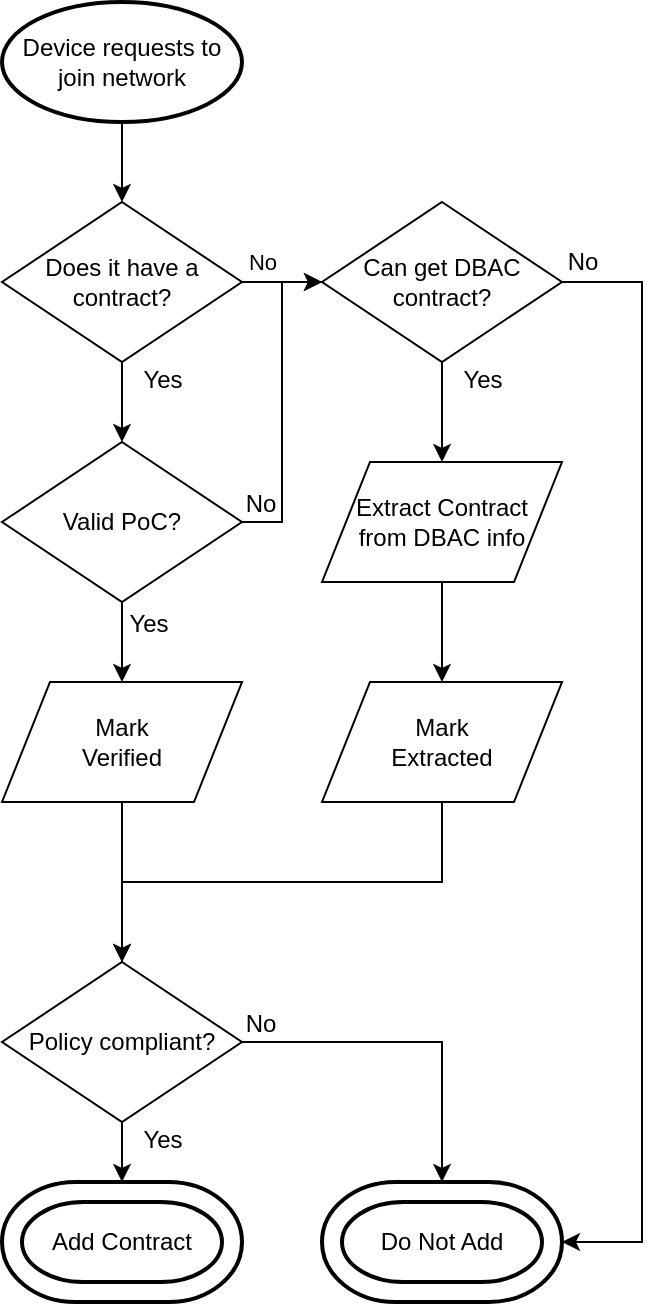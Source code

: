 <mxfile version="12.5.2" type="device"><diagram id="FkCdPjZJ8-QhyjD5HfDq" name="Page-1"><mxGraphModel dx="536" dy="304" grid="1" gridSize="10" guides="1" tooltips="1" connect="1" arrows="1" fold="1" page="1" pageScale="1" pageWidth="827" pageHeight="1169" math="0" shadow="0"><root><mxCell id="0"/><mxCell id="1" parent="0"/><mxCell id="yOy8OFCSUaF9W_NkXSz8-13" style="edgeStyle=orthogonalEdgeStyle;rounded=0;orthogonalLoop=1;jettySize=auto;html=1;" parent="1" source="yOy8OFCSUaF9W_NkXSz8-1" target="yOy8OFCSUaF9W_NkXSz8-3" edge="1"><mxGeometry relative="1" as="geometry"/></mxCell><mxCell id="yOy8OFCSUaF9W_NkXSz8-1" value="Device requests to join network" style="strokeWidth=2;html=1;shape=mxgraph.flowchart.start_1;whiteSpace=wrap;" parent="1" vertex="1"><mxGeometry x="280" y="140" width="120" height="60" as="geometry"/></mxCell><mxCell id="yOy8OFCSUaF9W_NkXSz8-5" value="No" style="edgeStyle=orthogonalEdgeStyle;rounded=0;orthogonalLoop=1;jettySize=auto;html=1;" parent="1" source="yOy8OFCSUaF9W_NkXSz8-3" target="yOy8OFCSUaF9W_NkXSz8-4" edge="1"><mxGeometry x="-0.5" y="10" relative="1" as="geometry"><mxPoint as="offset"/></mxGeometry></mxCell><mxCell id="yOy8OFCSUaF9W_NkXSz8-15" style="edgeStyle=orthogonalEdgeStyle;rounded=0;orthogonalLoop=1;jettySize=auto;html=1;" parent="1" source="yOy8OFCSUaF9W_NkXSz8-3" target="tqp4UFAQfz5taNDQSgd_-5" edge="1"><mxGeometry relative="1" as="geometry"><mxPoint x="340" y="360" as="targetPoint"/></mxGeometry></mxCell><mxCell id="yOy8OFCSUaF9W_NkXSz8-3" value="Does it have a contract?" style="rhombus;whiteSpace=wrap;html=1;" parent="1" vertex="1"><mxGeometry x="280" y="240" width="120" height="80" as="geometry"/></mxCell><mxCell id="yOy8OFCSUaF9W_NkXSz8-6" style="edgeStyle=orthogonalEdgeStyle;rounded=0;orthogonalLoop=1;jettySize=auto;html=1;" parent="1" source="yOy8OFCSUaF9W_NkXSz8-4" target="tqp4UFAQfz5taNDQSgd_-10" edge="1"><mxGeometry relative="1" as="geometry"><mxPoint x="500" y="480" as="targetPoint"/><Array as="points"><mxPoint x="600" y="280"/><mxPoint x="600" y="760"/></Array></mxGeometry></mxCell><mxCell id="yOy8OFCSUaF9W_NkXSz8-23" value="No" style="text;html=1;resizable=0;points=[];align=center;verticalAlign=middle;labelBackgroundColor=#ffffff;" parent="yOy8OFCSUaF9W_NkXSz8-6" vertex="1" connectable="0"><mxGeometry x="-0.484" y="1" relative="1" as="geometry"><mxPoint x="-31.5" y="-114.5" as="offset"/></mxGeometry></mxCell><mxCell id="yOy8OFCSUaF9W_NkXSz8-21" style="edgeStyle=orthogonalEdgeStyle;rounded=0;orthogonalLoop=1;jettySize=auto;html=1;" parent="1" source="yOy8OFCSUaF9W_NkXSz8-4" target="yOy8OFCSUaF9W_NkXSz8-19" edge="1"><mxGeometry relative="1" as="geometry"/></mxCell><mxCell id="yOy8OFCSUaF9W_NkXSz8-4" value="Can get DBAC contract?" style="rhombus;whiteSpace=wrap;html=1;" parent="1" vertex="1"><mxGeometry x="440" y="240" width="120" height="80" as="geometry"/></mxCell><mxCell id="vibcn9ynHV6rsWwST9R_-2" style="edgeStyle=orthogonalEdgeStyle;rounded=0;orthogonalLoop=1;jettySize=auto;html=1;" parent="1" source="yOy8OFCSUaF9W_NkXSz8-19" target="tqp4UFAQfz5taNDQSgd_-20" edge="1"><mxGeometry relative="1" as="geometry"/></mxCell><mxCell id="yOy8OFCSUaF9W_NkXSz8-19" value="Extract Contract&lt;br&gt;from DBAC info" style="shape=parallelogram;perimeter=parallelogramPerimeter;whiteSpace=wrap;html=1;" parent="1" vertex="1"><mxGeometry x="440" y="370" width="120" height="60" as="geometry"/></mxCell><mxCell id="tqp4UFAQfz5taNDQSgd_-3" value="" style="edgeStyle=orthogonalEdgeStyle;rounded=0;orthogonalLoop=1;jettySize=auto;html=1;" parent="1" source="tqp4UFAQfz5taNDQSgd_-5" target="tqp4UFAQfz5taNDQSgd_-23" edge="1"><mxGeometry relative="1" as="geometry"><mxPoint x="340" y="600" as="targetPoint"/></mxGeometry></mxCell><mxCell id="tqp4UFAQfz5taNDQSgd_-4" style="edgeStyle=orthogonalEdgeStyle;rounded=0;orthogonalLoop=1;jettySize=auto;html=1;" parent="1" source="tqp4UFAQfz5taNDQSgd_-5" target="yOy8OFCSUaF9W_NkXSz8-4" edge="1"><mxGeometry relative="1" as="geometry"><mxPoint x="470" y="520" as="targetPoint"/><Array as="points"><mxPoint x="420" y="400"/><mxPoint x="420" y="280"/></Array></mxGeometry></mxCell><mxCell id="tqp4UFAQfz5taNDQSgd_-5" value="Valid PoC?" style="rhombus;whiteSpace=wrap;html=1;" parent="1" vertex="1"><mxGeometry x="280" y="360" width="120" height="80" as="geometry"/></mxCell><mxCell id="tqp4UFAQfz5taNDQSgd_-6" value="" style="edgeStyle=orthogonalEdgeStyle;rounded=0;orthogonalLoop=1;jettySize=auto;html=1;" parent="1" source="tqp4UFAQfz5taNDQSgd_-7" target="tqp4UFAQfz5taNDQSgd_-13" edge="1"><mxGeometry relative="1" as="geometry"><mxPoint x="340" y="830" as="targetPoint"/></mxGeometry></mxCell><mxCell id="tqp4UFAQfz5taNDQSgd_-7" value="Policy compliant?" style="rhombus;whiteSpace=wrap;html=1;" parent="1" vertex="1"><mxGeometry x="280" y="620" width="120" height="80" as="geometry"/></mxCell><mxCell id="tqp4UFAQfz5taNDQSgd_-8" value="Yes" style="text;html=1;resizable=0;points=[];align=center;verticalAlign=middle;labelBackgroundColor=#ffffff;" parent="1" vertex="1" connectable="0"><mxGeometry x="340" y="714.362" as="geometry"><mxPoint x="20" y="-6" as="offset"/></mxGeometry></mxCell><mxCell id="tqp4UFAQfz5taNDQSgd_-9" value="" style="group" parent="1" vertex="1" connectable="0"><mxGeometry x="440" y="730" width="120" height="60" as="geometry"/></mxCell><mxCell id="tqp4UFAQfz5taNDQSgd_-10" value="" style="strokeWidth=2;html=1;shape=mxgraph.flowchart.terminator;whiteSpace=wrap;" parent="tqp4UFAQfz5taNDQSgd_-9" vertex="1"><mxGeometry width="120" height="60" as="geometry"/></mxCell><mxCell id="tqp4UFAQfz5taNDQSgd_-11" value="Do Not Add" style="strokeWidth=2;html=1;shape=mxgraph.flowchart.terminator;whiteSpace=wrap;" parent="tqp4UFAQfz5taNDQSgd_-9" vertex="1"><mxGeometry x="10" y="10" width="100" height="40" as="geometry"/></mxCell><mxCell id="tqp4UFAQfz5taNDQSgd_-12" value="" style="group" parent="1" vertex="1" connectable="0"><mxGeometry x="280" y="730" width="120" height="60" as="geometry"/></mxCell><mxCell id="tqp4UFAQfz5taNDQSgd_-13" value="" style="strokeWidth=2;html=1;shape=mxgraph.flowchart.terminator;whiteSpace=wrap;" parent="tqp4UFAQfz5taNDQSgd_-12" vertex="1"><mxGeometry width="120" height="60" as="geometry"/></mxCell><mxCell id="tqp4UFAQfz5taNDQSgd_-14" value="Add Contract" style="strokeWidth=2;html=1;shape=mxgraph.flowchart.terminator;whiteSpace=wrap;" parent="tqp4UFAQfz5taNDQSgd_-12" vertex="1"><mxGeometry x="10" y="10" width="100" height="40" as="geometry"/></mxCell><mxCell id="tqp4UFAQfz5taNDQSgd_-17" value="No" style="text;html=1;resizable=0;points=[];align=center;verticalAlign=middle;labelBackgroundColor=#ffffff;" parent="1" vertex="1" connectable="0"><mxGeometry x="440.172" y="660.138" as="geometry"><mxPoint x="-31" y="-9" as="offset"/></mxGeometry></mxCell><mxCell id="tqp4UFAQfz5taNDQSgd_-18" style="edgeStyle=orthogonalEdgeStyle;rounded=0;orthogonalLoop=1;jettySize=auto;html=1;" parent="1" source="tqp4UFAQfz5taNDQSgd_-7" target="tqp4UFAQfz5taNDQSgd_-10" edge="1"><mxGeometry relative="1" as="geometry"><mxPoint x="400" y="750" as="sourcePoint"/><mxPoint x="452" y="660" as="targetPoint"/></mxGeometry></mxCell><mxCell id="tqp4UFAQfz5taNDQSgd_-19" style="edgeStyle=orthogonalEdgeStyle;rounded=0;orthogonalLoop=1;jettySize=auto;html=1;" parent="1" source="tqp4UFAQfz5taNDQSgd_-20" target="tqp4UFAQfz5taNDQSgd_-7" edge="1"><mxGeometry relative="1" as="geometry"><Array as="points"><mxPoint x="500" y="580"/><mxPoint x="340" y="580"/></Array></mxGeometry></mxCell><mxCell id="tqp4UFAQfz5taNDQSgd_-20" value="Mark &lt;br&gt;Extracted" style="shape=parallelogram;perimeter=parallelogramPerimeter;whiteSpace=wrap;html=1;" parent="1" vertex="1"><mxGeometry x="440" y="480" width="120" height="60" as="geometry"/></mxCell><mxCell id="tqp4UFAQfz5taNDQSgd_-21" value="No" style="text;html=1;resizable=0;points=[];align=center;verticalAlign=middle;labelBackgroundColor=#ffffff;" parent="1" vertex="1" connectable="0"><mxGeometry x="440.172" y="400.138" as="geometry"><mxPoint x="-31" y="-9" as="offset"/></mxGeometry></mxCell><mxCell id="tqp4UFAQfz5taNDQSgd_-22" style="edgeStyle=orthogonalEdgeStyle;rounded=0;orthogonalLoop=1;jettySize=auto;html=1;" parent="1" source="tqp4UFAQfz5taNDQSgd_-23" target="tqp4UFAQfz5taNDQSgd_-7" edge="1"><mxGeometry relative="1" as="geometry"><Array as="points"><mxPoint x="340" y="570"/><mxPoint x="340" y="570"/></Array></mxGeometry></mxCell><mxCell id="tqp4UFAQfz5taNDQSgd_-23" value="Mark &lt;br&gt;Verified" style="shape=parallelogram;perimeter=parallelogramPerimeter;whiteSpace=wrap;html=1;" parent="1" vertex="1"><mxGeometry x="280" y="480" width="120" height="60" as="geometry"/></mxCell><mxCell id="tqp4UFAQfz5taNDQSgd_-24" value="Yes" style="text;html=1;resizable=0;points=[];align=center;verticalAlign=middle;labelBackgroundColor=#ffffff;" parent="1" vertex="1" connectable="0"><mxGeometry x="390.172" y="460.138" as="geometry"><mxPoint x="-37" y="-9" as="offset"/></mxGeometry></mxCell><mxCell id="vibcn9ynHV6rsWwST9R_-1" value="Yes" style="text;html=1;resizable=0;points=[];align=center;verticalAlign=middle;labelBackgroundColor=#ffffff;" parent="1" vertex="1" connectable="0"><mxGeometry x="500" y="349.944" as="geometry"><mxPoint x="20" y="-21.5" as="offset"/></mxGeometry></mxCell><mxCell id="vibcn9ynHV6rsWwST9R_-3" value="Yes" style="text;html=1;resizable=0;points=[];align=center;verticalAlign=middle;labelBackgroundColor=#ffffff;" parent="1" vertex="1" connectable="0"><mxGeometry x="340" y="349.944" as="geometry"><mxPoint x="20" y="-21.5" as="offset"/></mxGeometry></mxCell></root></mxGraphModel></diagram></mxfile>